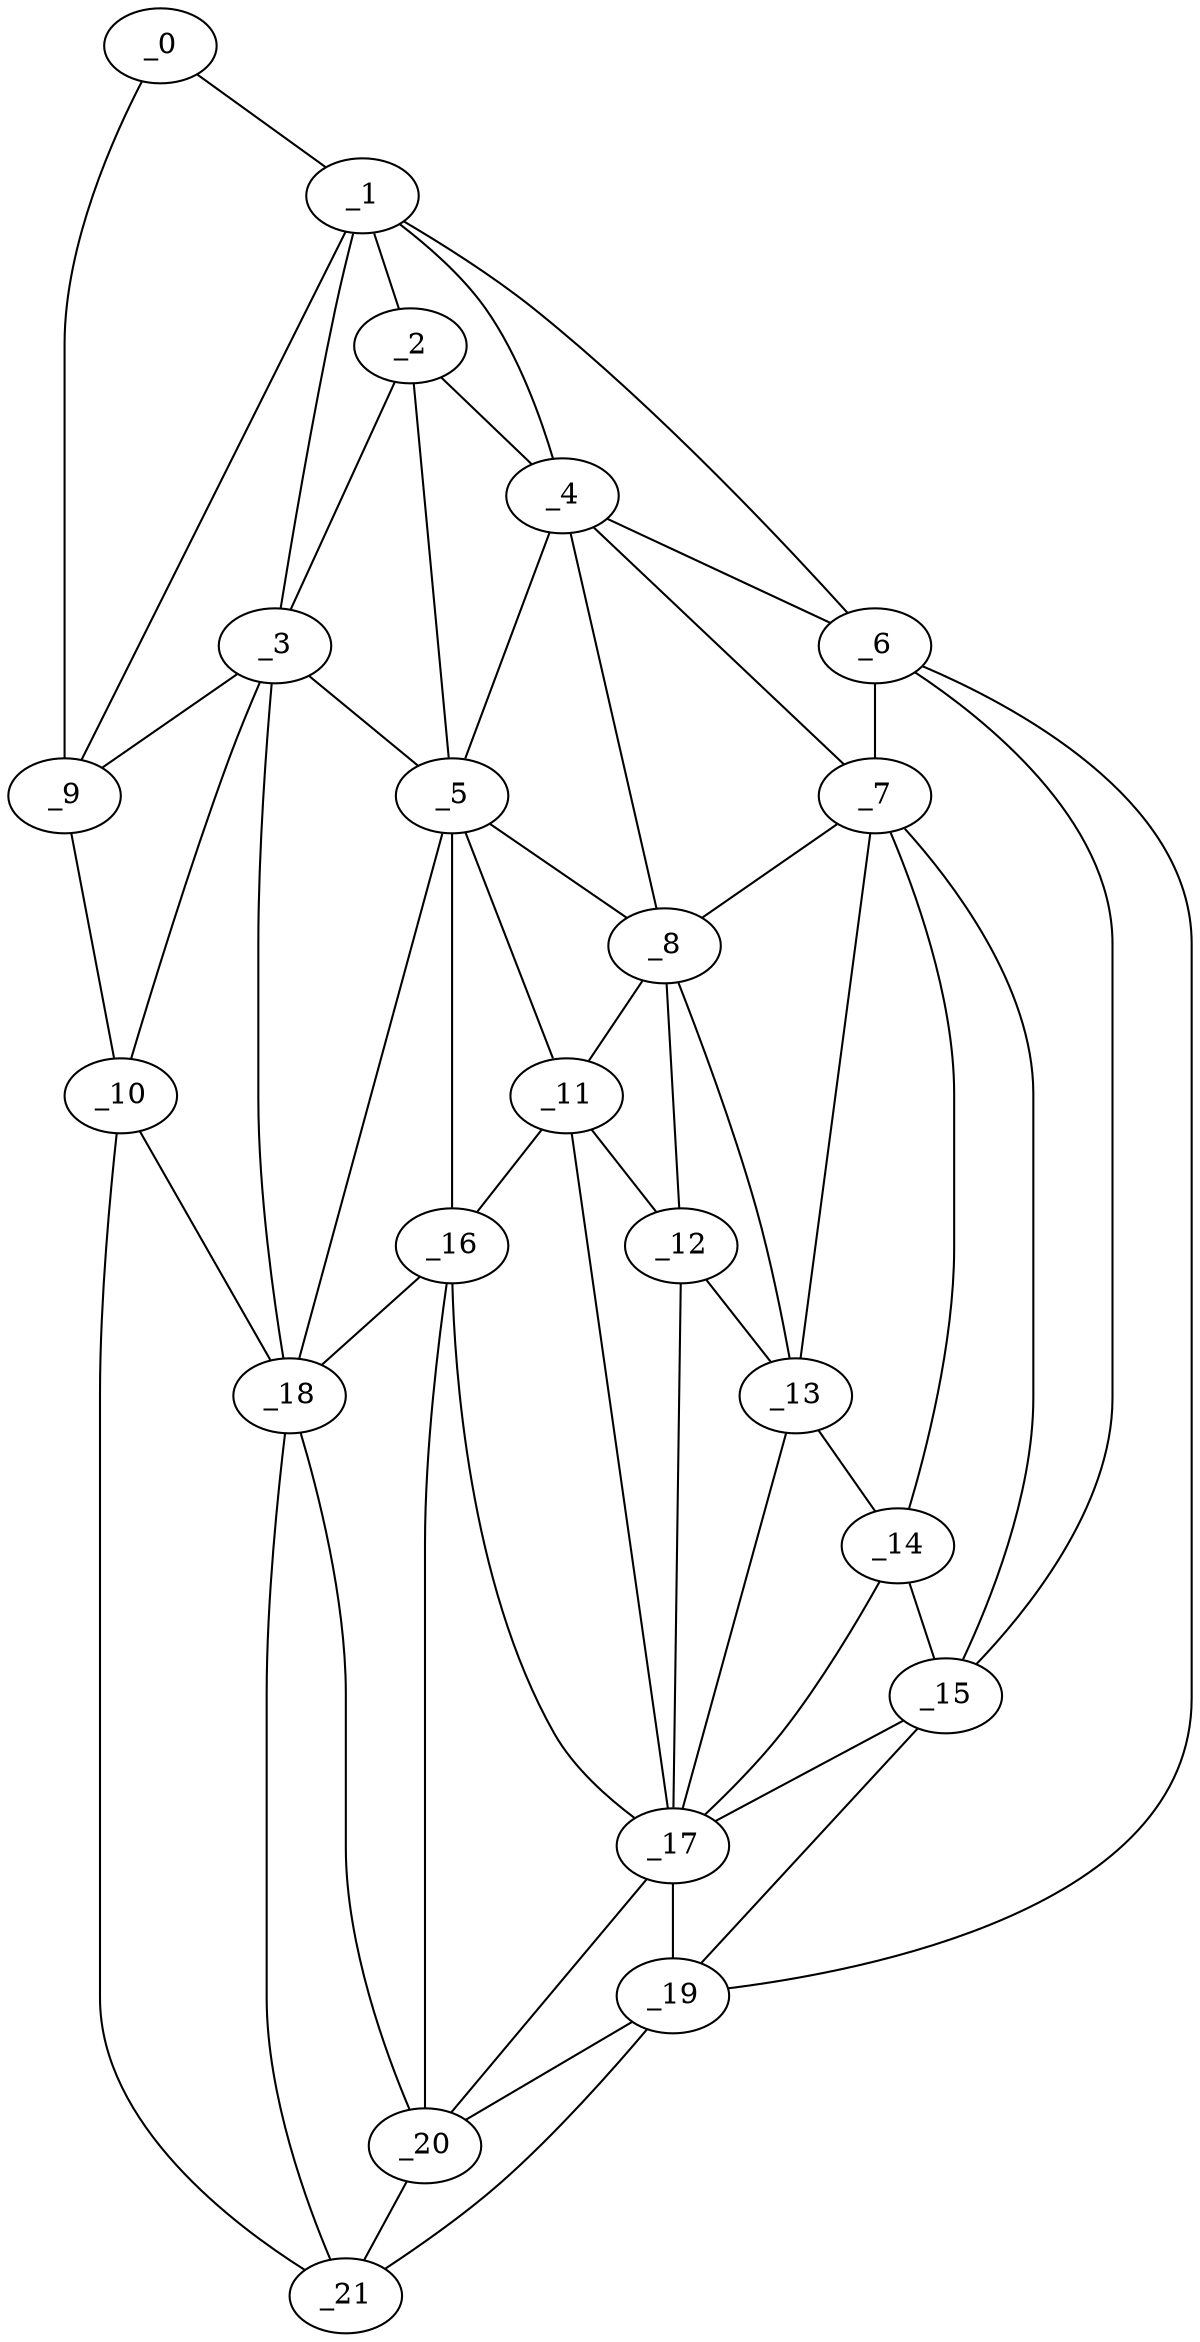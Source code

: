 graph "obj39__255.gxl" {
	_0	 [x=32,
		y=7];
	_1	 [x=33,
		y=19];
	_0 -- _1	 [valence=1];
	_9	 [x=76,
		y=3];
	_0 -- _9	 [valence=1];
	_2	 [x=47,
		y=50];
	_1 -- _2	 [valence=2];
	_3	 [x=50,
		y=38];
	_1 -- _3	 [valence=2];
	_4	 [x=54,
		y=82];
	_1 -- _4	 [valence=1];
	_6	 [x=58,
		y=106];
	_1 -- _6	 [valence=1];
	_1 -- _9	 [valence=1];
	_2 -- _3	 [valence=2];
	_2 -- _4	 [valence=2];
	_5	 [x=56,
		y=58];
	_2 -- _5	 [valence=2];
	_3 -- _5	 [valence=2];
	_3 -- _9	 [valence=2];
	_10	 [x=81,
		y=7];
	_3 -- _10	 [valence=2];
	_18	 [x=98,
		y=39];
	_3 -- _18	 [valence=2];
	_4 -- _5	 [valence=2];
	_4 -- _6	 [valence=2];
	_7	 [x=61,
		y=99];
	_4 -- _7	 [valence=1];
	_8	 [x=63,
		y=72];
	_4 -- _8	 [valence=2];
	_5 -- _8	 [valence=2];
	_11	 [x=91,
		y=66];
	_5 -- _11	 [valence=2];
	_16	 [x=95,
		y=54];
	_5 -- _16	 [valence=2];
	_5 -- _18	 [valence=1];
	_6 -- _7	 [valence=1];
	_15	 [x=94,
		y=102];
	_6 -- _15	 [valence=2];
	_19	 [x=99,
		y=118];
	_6 -- _19	 [valence=1];
	_7 -- _8	 [valence=1];
	_13	 [x=91,
		y=86];
	_7 -- _13	 [valence=2];
	_14	 [x=92,
		y=96];
	_7 -- _14	 [valence=1];
	_7 -- _15	 [valence=2];
	_8 -- _11	 [valence=1];
	_12	 [x=91,
		y=71];
	_8 -- _12	 [valence=2];
	_8 -- _13	 [valence=2];
	_9 -- _10	 [valence=1];
	_10 -- _18	 [valence=2];
	_21	 [x=101,
		y=34];
	_10 -- _21	 [valence=1];
	_11 -- _12	 [valence=2];
	_11 -- _16	 [valence=2];
	_17	 [x=97,
		y=77];
	_11 -- _17	 [valence=2];
	_12 -- _13	 [valence=1];
	_12 -- _17	 [valence=1];
	_13 -- _14	 [valence=1];
	_13 -- _17	 [valence=1];
	_14 -- _15	 [valence=2];
	_14 -- _17	 [valence=2];
	_15 -- _17	 [valence=1];
	_15 -- _19	 [valence=2];
	_16 -- _17	 [valence=2];
	_16 -- _18	 [valence=1];
	_20	 [x=100,
		y=46];
	_16 -- _20	 [valence=2];
	_17 -- _19	 [valence=2];
	_17 -- _20	 [valence=1];
	_18 -- _20	 [valence=2];
	_18 -- _21	 [valence=2];
	_19 -- _20	 [valence=1];
	_19 -- _21	 [valence=1];
	_20 -- _21	 [valence=1];
}
